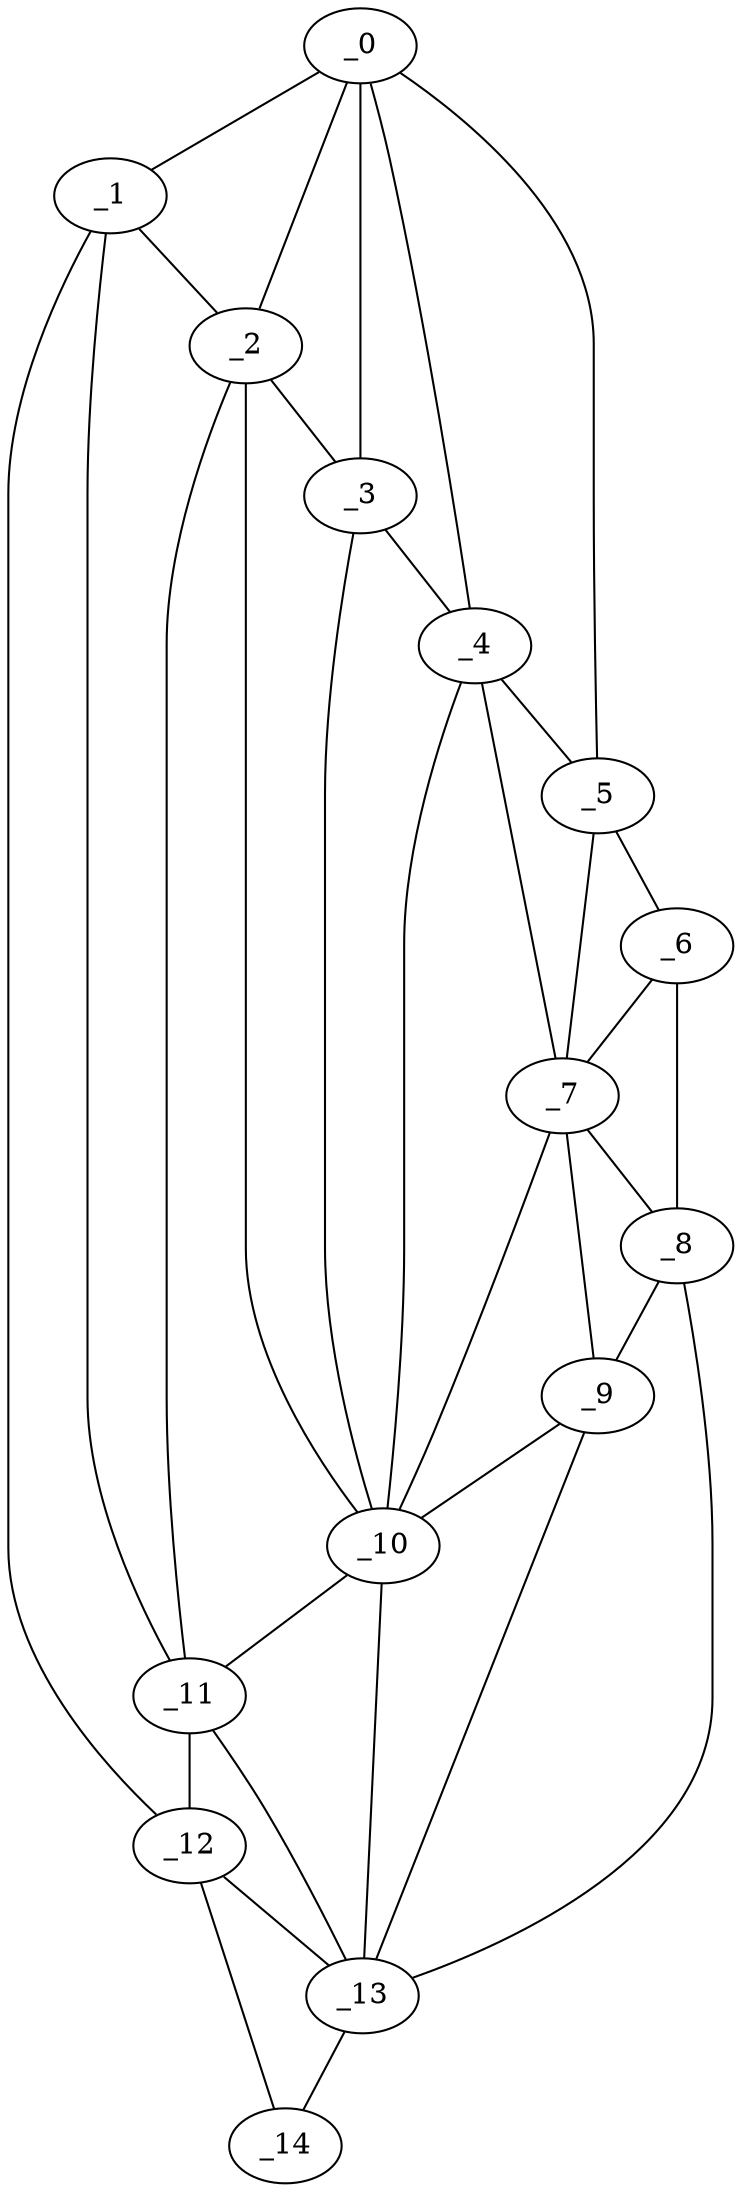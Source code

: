 graph "obj74__215.gxl" {
	_0	 [x=15,
		y=32];
	_1	 [x=19,
		y=31];
	_0 -- _1	 [valence=1];
	_2	 [x=23,
		y=32];
	_0 -- _2	 [valence=1];
	_3	 [x=28,
		y=35];
	_0 -- _3	 [valence=2];
	_4	 [x=32,
		y=37];
	_0 -- _4	 [valence=2];
	_5	 [x=40,
		y=41];
	_0 -- _5	 [valence=1];
	_1 -- _2	 [valence=1];
	_11	 [x=77,
		y=27];
	_1 -- _11	 [valence=2];
	_12	 [x=105,
		y=22];
	_1 -- _12	 [valence=1];
	_2 -- _3	 [valence=2];
	_10	 [x=73,
		y=30];
	_2 -- _10	 [valence=2];
	_2 -- _11	 [valence=1];
	_3 -- _4	 [valence=2];
	_3 -- _10	 [valence=2];
	_4 -- _5	 [valence=2];
	_7	 [x=46,
		y=42];
	_4 -- _7	 [valence=2];
	_4 -- _10	 [valence=1];
	_6	 [x=43,
		y=42];
	_5 -- _6	 [valence=1];
	_5 -- _7	 [valence=2];
	_6 -- _7	 [valence=2];
	_8	 [x=49,
		y=44];
	_6 -- _8	 [valence=1];
	_7 -- _8	 [valence=2];
	_9	 [x=58,
		y=45];
	_7 -- _9	 [valence=2];
	_7 -- _10	 [valence=2];
	_8 -- _9	 [valence=2];
	_13	 [x=110,
		y=56];
	_8 -- _13	 [valence=1];
	_9 -- _10	 [valence=2];
	_9 -- _13	 [valence=2];
	_10 -- _11	 [valence=2];
	_10 -- _13	 [valence=2];
	_11 -- _12	 [valence=1];
	_11 -- _13	 [valence=1];
	_12 -- _13	 [valence=2];
	_14	 [x=119,
		y=22];
	_12 -- _14	 [valence=1];
	_13 -- _14	 [valence=1];
}
